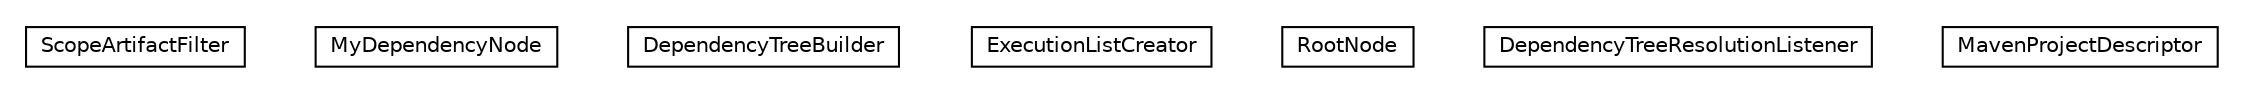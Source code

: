 #!/usr/local/bin/dot
#
# Class diagram 
# Generated by UMLGraph version R5_6-24-gf6e263 (http://www.umlgraph.org/)
#

digraph G {
	edge [fontname="Helvetica",fontsize=10,labelfontname="Helvetica",labelfontsize=10];
	node [fontname="Helvetica",fontsize=10,shape=plaintext];
	nodesep=0.25;
	ranksep=0.5;
	// org.universAAL.maven.treebuilder.ScopeArtifactFilter
	c23064 [label=<<table title="org.universAAL.maven.treebuilder.ScopeArtifactFilter" border="0" cellborder="1" cellspacing="0" cellpadding="2" port="p" href="./ScopeArtifactFilter.html">
		<tr><td><table border="0" cellspacing="0" cellpadding="1">
<tr><td align="center" balign="center"> ScopeArtifactFilter </td></tr>
		</table></td></tr>
		</table>>, URL="./ScopeArtifactFilter.html", fontname="Helvetica", fontcolor="black", fontsize=10.0];
	// org.universAAL.maven.treebuilder.MyDependencyNode
	c23065 [label=<<table title="org.universAAL.maven.treebuilder.MyDependencyNode" border="0" cellborder="1" cellspacing="0" cellpadding="2" port="p" href="./MyDependencyNode.html">
		<tr><td><table border="0" cellspacing="0" cellpadding="1">
<tr><td align="center" balign="center"> MyDependencyNode </td></tr>
		</table></td></tr>
		</table>>, URL="./MyDependencyNode.html", fontname="Helvetica", fontcolor="black", fontsize=10.0];
	// org.universAAL.maven.treebuilder.DependencyTreeBuilder
	c23066 [label=<<table title="org.universAAL.maven.treebuilder.DependencyTreeBuilder" border="0" cellborder="1" cellspacing="0" cellpadding="2" port="p" href="./DependencyTreeBuilder.html">
		<tr><td><table border="0" cellspacing="0" cellpadding="1">
<tr><td align="center" balign="center"> DependencyTreeBuilder </td></tr>
		</table></td></tr>
		</table>>, URL="./DependencyTreeBuilder.html", fontname="Helvetica", fontcolor="black", fontsize=10.0];
	// org.universAAL.maven.treebuilder.ExecutionListCreator
	c23067 [label=<<table title="org.universAAL.maven.treebuilder.ExecutionListCreator" border="0" cellborder="1" cellspacing="0" cellpadding="2" port="p" href="./ExecutionListCreator.html">
		<tr><td><table border="0" cellspacing="0" cellpadding="1">
<tr><td align="center" balign="center"> ExecutionListCreator </td></tr>
		</table></td></tr>
		</table>>, URL="./ExecutionListCreator.html", fontname="Helvetica", fontcolor="black", fontsize=10.0];
	// org.universAAL.maven.treebuilder.RootNode
	c23068 [label=<<table title="org.universAAL.maven.treebuilder.RootNode" border="0" cellborder="1" cellspacing="0" cellpadding="2" port="p" href="./RootNode.html">
		<tr><td><table border="0" cellspacing="0" cellpadding="1">
<tr><td align="center" balign="center"> RootNode </td></tr>
		</table></td></tr>
		</table>>, URL="./RootNode.html", fontname="Helvetica", fontcolor="black", fontsize=10.0];
	// org.universAAL.maven.treebuilder.DependencyTreeResolutionListener
	c23069 [label=<<table title="org.universAAL.maven.treebuilder.DependencyTreeResolutionListener" border="0" cellborder="1" cellspacing="0" cellpadding="2" port="p" href="./DependencyTreeResolutionListener.html">
		<tr><td><table border="0" cellspacing="0" cellpadding="1">
<tr><td align="center" balign="center"> DependencyTreeResolutionListener </td></tr>
		</table></td></tr>
		</table>>, URL="./DependencyTreeResolutionListener.html", fontname="Helvetica", fontcolor="black", fontsize=10.0];
	// org.universAAL.maven.treebuilder.MavenProjectDescriptor
	c23070 [label=<<table title="org.universAAL.maven.treebuilder.MavenProjectDescriptor" border="0" cellborder="1" cellspacing="0" cellpadding="2" port="p" href="./MavenProjectDescriptor.html">
		<tr><td><table border="0" cellspacing="0" cellpadding="1">
<tr><td align="center" balign="center"> MavenProjectDescriptor </td></tr>
		</table></td></tr>
		</table>>, URL="./MavenProjectDescriptor.html", fontname="Helvetica", fontcolor="black", fontsize=10.0];
}

